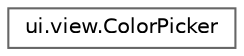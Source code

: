 digraph "Gráfico de jerarquía de clases"
{
 // LATEX_PDF_SIZE
  bgcolor="transparent";
  edge [fontname=Helvetica,fontsize=10,labelfontname=Helvetica,labelfontsize=10];
  node [fontname=Helvetica,fontsize=10,shape=box,height=0.2,width=0.4];
  rankdir="LR";
  Node0 [id="Node000000",label="ui.view.ColorPicker",height=0.2,width=0.4,color="grey40", fillcolor="white", style="filled",URL="$classui_1_1view_1_1_color_picker.html",tooltip=" "];
}
